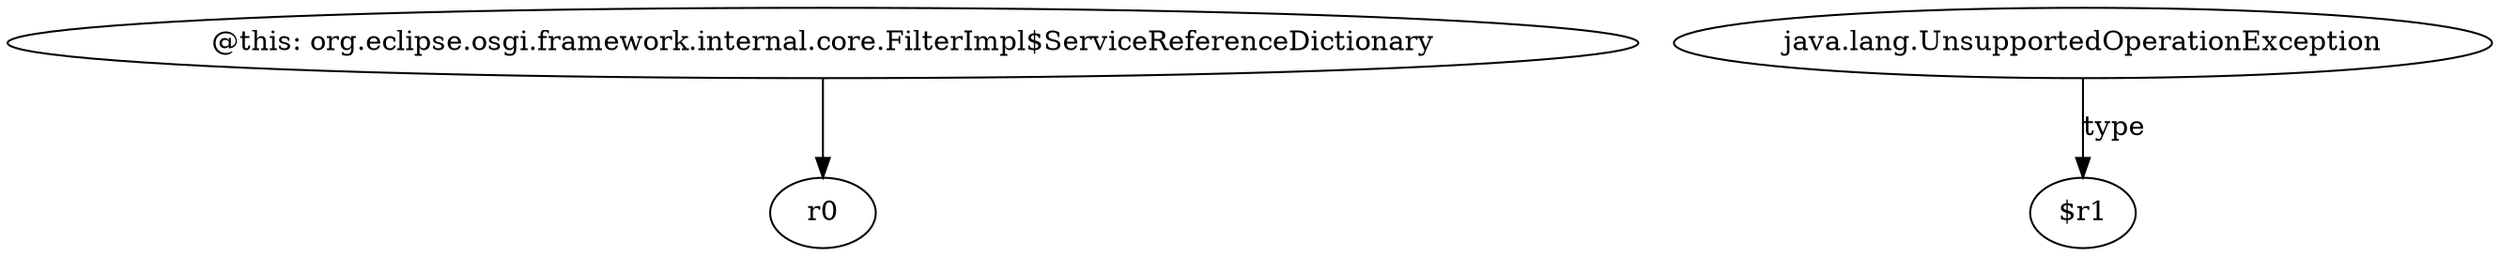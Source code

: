 digraph g {
0[label="@this: org.eclipse.osgi.framework.internal.core.FilterImpl$ServiceReferenceDictionary"]
1[label="r0"]
0->1[label=""]
2[label="java.lang.UnsupportedOperationException"]
3[label="$r1"]
2->3[label="type"]
}